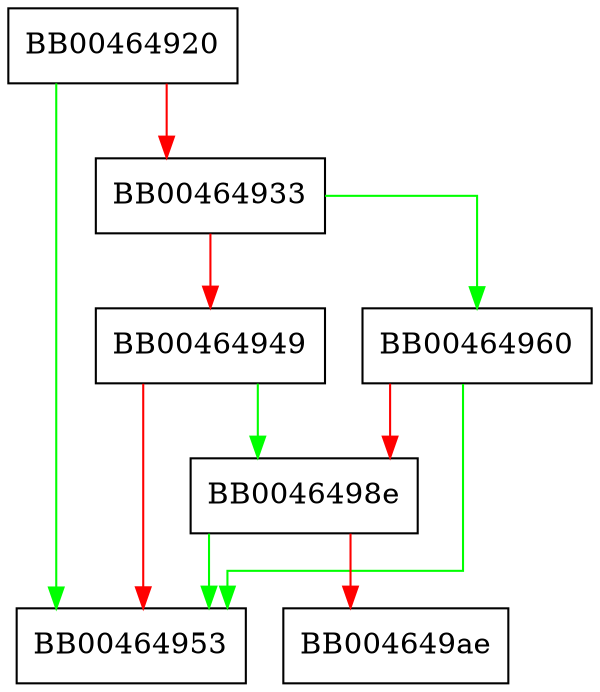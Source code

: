 digraph app_RAND_load_conf {
  node [shape="box"];
  graph [splines=ortho];
  BB00464920 -> BB00464953 [color="green"];
  BB00464920 -> BB00464933 [color="red"];
  BB00464933 -> BB00464960 [color="green"];
  BB00464933 -> BB00464949 [color="red"];
  BB00464949 -> BB0046498e [color="green"];
  BB00464949 -> BB00464953 [color="red"];
  BB00464960 -> BB00464953 [color="green"];
  BB00464960 -> BB0046498e [color="red"];
  BB0046498e -> BB00464953 [color="green"];
  BB0046498e -> BB004649ae [color="red"];
}